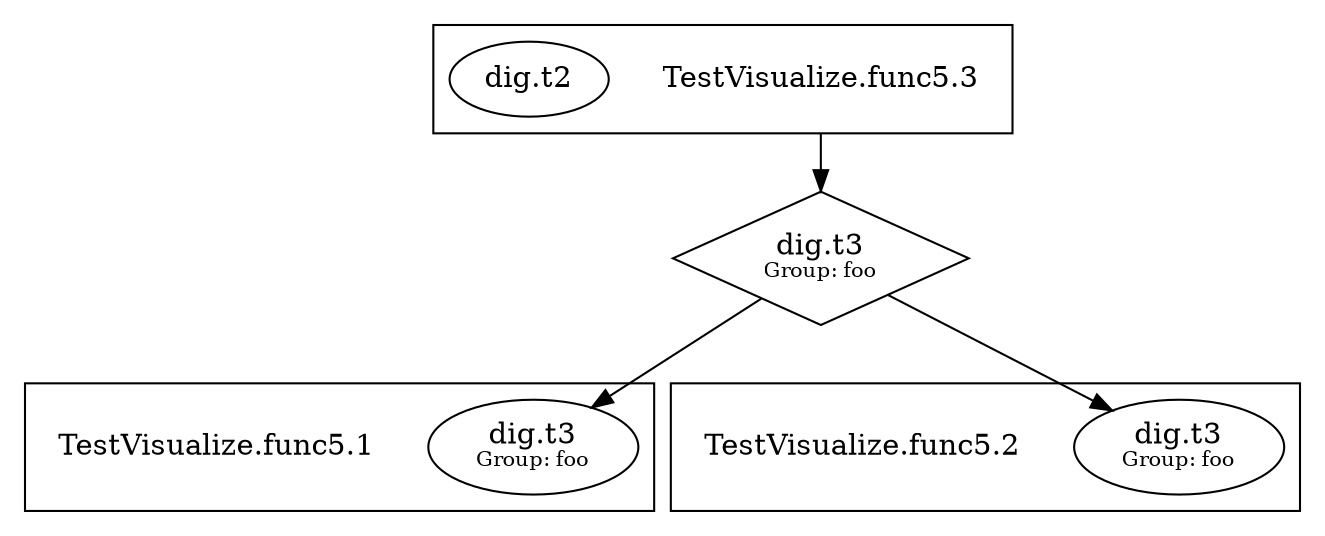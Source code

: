 digraph {
	graph [compound=true];
	"[type=dig.t3 group=foo]" [shape=diamond label=<dig.t3<BR /><FONT POINT-SIZE="10">Group: foo</FONT>>];
		"[type=dig.t3 group=foo]" -> "dig.t3[group=foo]0";
		"[type=dig.t3 group=foo]" -> "dig.t3[group=foo]1";
		
	
		subgraph cluster_0 {
			"TestVisualize.func5.1" [shape=plaintext];
			"dig.t3[group=foo]0" [label=<dig.t3<BR /><FONT POINT-SIZE="10">Group: foo</FONT>>];
			
		}
		
		
		subgraph cluster_1 {
			"TestVisualize.func5.2" [shape=plaintext];
			"dig.t3[group=foo]1" [label=<dig.t3<BR /><FONT POINT-SIZE="10">Group: foo</FONT>>];
			
		}
		
		
		subgraph cluster_2 {
			"TestVisualize.func5.3" [shape=plaintext];
			"dig.t2" [label=<dig.t2>];
			
		}
		
		"TestVisualize.func5.3" -> "[type=dig.t3 group=foo]" [ltail=cluster_2];
		
	
}